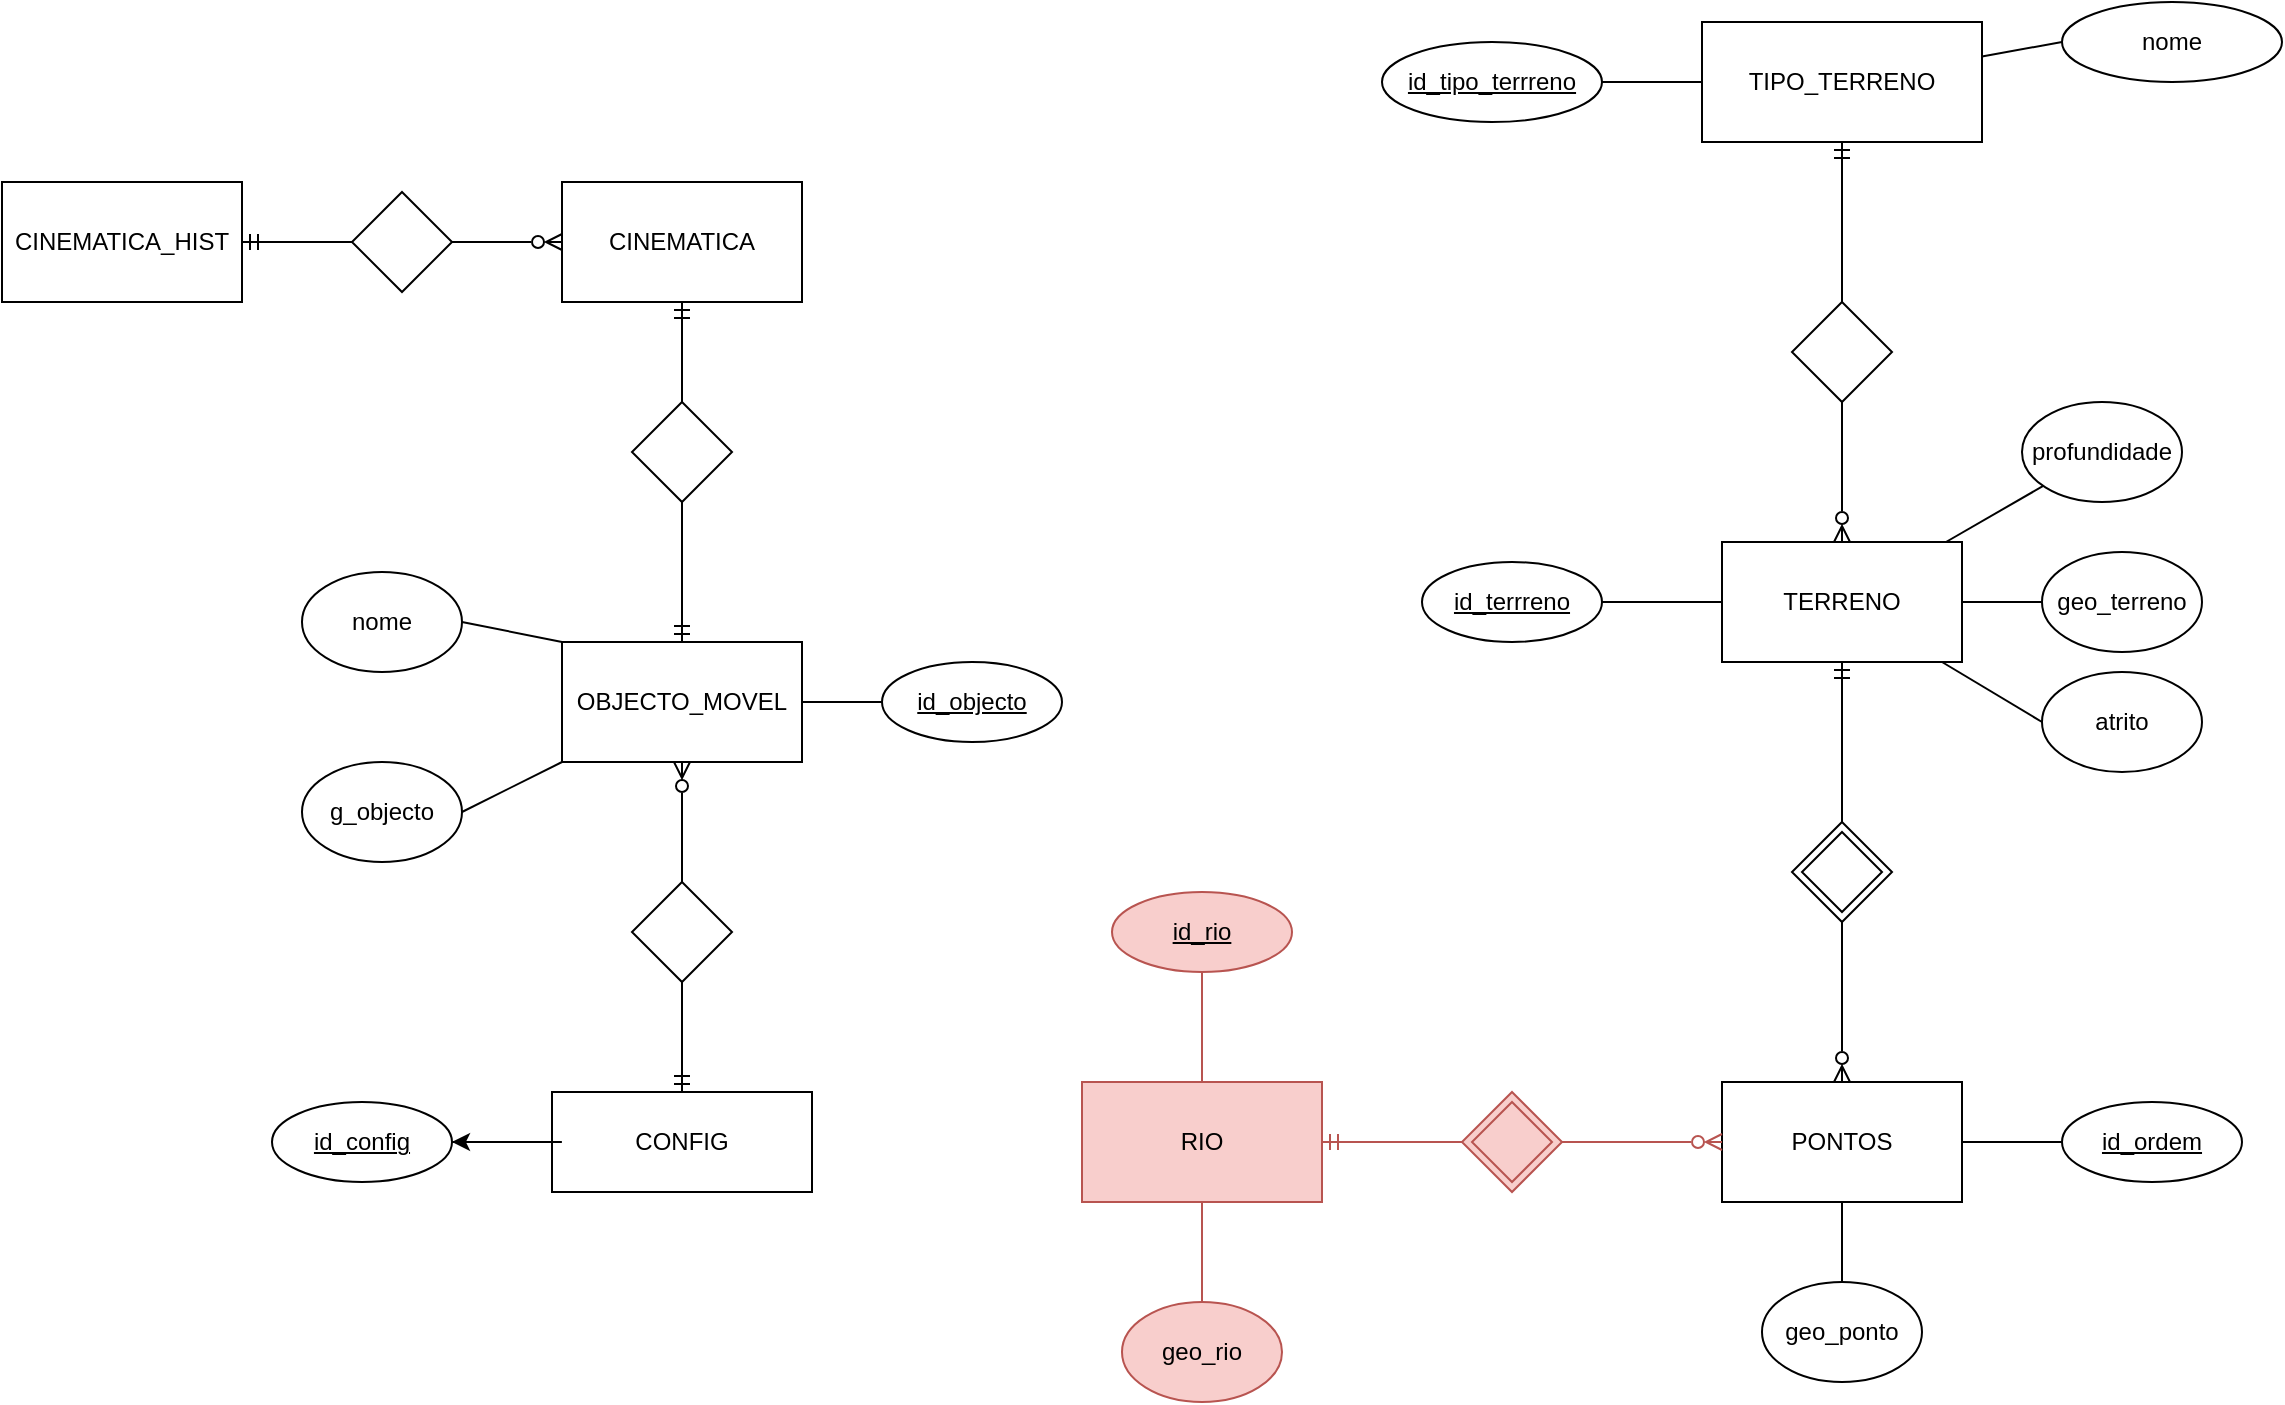 <mxfile>
    <diagram name="Page-1" id="2v0eUFLStaLlqNolDhwN">
        <mxGraphModel dx="2181" dy="2363" grid="1" gridSize="10" guides="1" tooltips="1" connect="1" arrows="1" fold="1" page="1" pageScale="1" pageWidth="850" pageHeight="1100" math="0" shadow="0">
            <root>
                <mxCell id="0"/>
                <mxCell id="1" parent="0"/>
                <mxCell id="6" style="edgeStyle=none;html=1;entryX=0;entryY=0.5;entryDx=0;entryDy=0;endArrow=none;endFill=0;" edge="1" parent="1" source="zYnJllNE2WcuCVmlU4Ud-1" target="5">
                    <mxGeometry relative="1" as="geometry"/>
                </mxCell>
                <mxCell id="8" style="edgeStyle=none;html=1;endArrow=none;endFill=0;" edge="1" parent="1" source="zYnJllNE2WcuCVmlU4Ud-1" target="7">
                    <mxGeometry relative="1" as="geometry"/>
                </mxCell>
                <mxCell id="zYnJllNE2WcuCVmlU4Ud-1" value="TERRENO" style="rounded=0;whiteSpace=wrap;html=1;" parent="1" vertex="1">
                    <mxGeometry x="210" y="-590" width="120" height="60" as="geometry"/>
                </mxCell>
                <mxCell id="zYnJllNE2WcuCVmlU4Ud-2" value="PONTOS" style="rounded=0;whiteSpace=wrap;html=1;" parent="1" vertex="1">
                    <mxGeometry x="210" y="-320" width="120" height="60" as="geometry"/>
                </mxCell>
                <mxCell id="zYnJllNE2WcuCVmlU4Ud-3" value="" style="rhombus;whiteSpace=wrap;html=1;" parent="1" vertex="1">
                    <mxGeometry x="245" y="-450" width="50" height="50" as="geometry"/>
                </mxCell>
                <mxCell id="zYnJllNE2WcuCVmlU4Ud-8" style="rounded=0;orthogonalLoop=1;jettySize=auto;html=1;endArrow=ERzeroToMany;endFill=0;entryX=0.5;entryY=0;entryDx=0;entryDy=0;exitX=0.5;exitY=1;exitDx=0;exitDy=0;" parent="1" source="zYnJllNE2WcuCVmlU4Ud-3" target="zYnJllNE2WcuCVmlU4Ud-2" edge="1">
                    <mxGeometry relative="1" as="geometry">
                        <mxPoint x="140" y="120" as="sourcePoint"/>
                        <mxPoint x="140" y="20" as="targetPoint"/>
                    </mxGeometry>
                </mxCell>
                <mxCell id="zYnJllNE2WcuCVmlU4Ud-9" style="rounded=0;orthogonalLoop=1;jettySize=auto;html=1;entryX=0.5;entryY=1;entryDx=0;entryDy=0;endArrow=ERmandOne;endFill=0;exitX=0.5;exitY=0;exitDx=0;exitDy=0;" parent="1" source="zYnJllNE2WcuCVmlU4Ud-3" target="zYnJllNE2WcuCVmlU4Ud-1" edge="1">
                    <mxGeometry relative="1" as="geometry">
                        <mxPoint x="50" y="-440" as="sourcePoint"/>
                        <mxPoint x="50" y="-360" as="targetPoint"/>
                    </mxGeometry>
                </mxCell>
                <mxCell id="zYnJllNE2WcuCVmlU4Ud-10" style="rounded=0;orthogonalLoop=1;jettySize=auto;html=1;endArrow=ERzeroToMany;endFill=0;entryX=0.5;entryY=0;entryDx=0;entryDy=0;exitX=0.5;exitY=1;exitDx=0;exitDy=0;" parent="1" source="zYnJllNE2WcuCVmlU4Ud-11" target="zYnJllNE2WcuCVmlU4Ud-1" edge="1">
                    <mxGeometry relative="1" as="geometry">
                        <mxPoint x="260" y="-640" as="sourcePoint"/>
                        <mxPoint x="89.38" y="-640" as="targetPoint"/>
                    </mxGeometry>
                </mxCell>
                <mxCell id="zYnJllNE2WcuCVmlU4Ud-11" value="" style="rhombus;whiteSpace=wrap;html=1;" parent="1" vertex="1">
                    <mxGeometry x="245" y="-710" width="50" height="50" as="geometry"/>
                </mxCell>
                <mxCell id="3" style="edgeStyle=none;html=1;entryX=0;entryY=0.5;entryDx=0;entryDy=0;endArrow=none;endFill=0;" edge="1" parent="1" source="zYnJllNE2WcuCVmlU4Ud-13" target="2">
                    <mxGeometry relative="1" as="geometry"/>
                </mxCell>
                <mxCell id="zYnJllNE2WcuCVmlU4Ud-13" value="TIPO_TERRENO" style="rounded=0;whiteSpace=wrap;html=1;" parent="1" vertex="1">
                    <mxGeometry x="200" y="-850" width="140" height="60" as="geometry"/>
                </mxCell>
                <mxCell id="zYnJllNE2WcuCVmlU4Ud-14" style="rounded=0;orthogonalLoop=1;jettySize=auto;html=1;endArrow=ERmandOne;endFill=0;exitX=0.5;exitY=0;exitDx=0;exitDy=0;" parent="1" source="zYnJllNE2WcuCVmlU4Ud-11" target="zYnJllNE2WcuCVmlU4Ud-13" edge="1">
                    <mxGeometry relative="1" as="geometry">
                        <mxPoint x="280" y="-410" as="sourcePoint"/>
                        <mxPoint x="280" y="-500" as="targetPoint"/>
                    </mxGeometry>
                </mxCell>
                <mxCell id="zYnJllNE2WcuCVmlU4Ud-15" value="" style="rhombus;whiteSpace=wrap;html=1;" parent="1" vertex="1">
                    <mxGeometry x="250" y="-445" width="40" height="40" as="geometry"/>
                </mxCell>
                <mxCell id="zYnJllNE2WcuCVmlU4Ud-16" value="RIO" style="rounded=0;whiteSpace=wrap;html=1;fillColor=#f8cecc;strokeColor=#b85450;" parent="1" vertex="1">
                    <mxGeometry x="-110" y="-320" width="120" height="60" as="geometry"/>
                </mxCell>
                <mxCell id="zYnJllNE2WcuCVmlU4Ud-59" value="" style="edgeStyle=orthogonalEdgeStyle;rounded=0;orthogonalLoop=1;jettySize=auto;html=1;" parent="1" source="zYnJllNE2WcuCVmlU4Ud-17" target="zYnJllNE2WcuCVmlU4Ud-57" edge="1">
                    <mxGeometry relative="1" as="geometry"/>
                </mxCell>
                <mxCell id="zYnJllNE2WcuCVmlU4Ud-17" value="CONFIG" style="rounded=0;whiteSpace=wrap;html=1;" parent="1" vertex="1">
                    <mxGeometry x="-375" y="-315" width="130" height="50" as="geometry"/>
                </mxCell>
                <mxCell id="zYnJllNE2WcuCVmlU4Ud-18" value="OBJECTO_MOVEL" style="rounded=0;whiteSpace=wrap;html=1;" parent="1" vertex="1">
                    <mxGeometry x="-370" y="-540" width="120" height="60" as="geometry"/>
                </mxCell>
                <mxCell id="zYnJllNE2WcuCVmlU4Ud-20" style="rounded=0;orthogonalLoop=1;jettySize=auto;html=1;entryX=1;entryY=0.5;entryDx=0;entryDy=0;endArrow=ERmandOne;endFill=0;fillColor=#f8cecc;strokeColor=#b85450;" parent="1" source="zYnJllNE2WcuCVmlU4Ud-22" target="zYnJllNE2WcuCVmlU4Ud-16" edge="1">
                    <mxGeometry relative="1" as="geometry">
                        <mxPoint x="80" y="-290" as="sourcePoint"/>
                        <mxPoint x="280" y="-520" as="targetPoint"/>
                    </mxGeometry>
                </mxCell>
                <mxCell id="zYnJllNE2WcuCVmlU4Ud-22" value="" style="rhombus;whiteSpace=wrap;html=1;fillColor=#f8cecc;strokeColor=#b85450;" parent="1" vertex="1">
                    <mxGeometry x="80" y="-315" width="50" height="50" as="geometry"/>
                </mxCell>
                <mxCell id="zYnJllNE2WcuCVmlU4Ud-24" style="rounded=0;orthogonalLoop=1;jettySize=auto;html=1;endArrow=ERzeroToMany;endFill=0;entryX=0;entryY=0.5;entryDx=0;entryDy=0;exitX=1;exitY=0.5;exitDx=0;exitDy=0;fillColor=#f8cecc;strokeColor=#b85450;" parent="1" source="zYnJllNE2WcuCVmlU4Ud-22" target="zYnJllNE2WcuCVmlU4Ud-2" edge="1">
                    <mxGeometry relative="1" as="geometry">
                        <mxPoint x="280" y="-390" as="sourcePoint"/>
                        <mxPoint x="280" y="-310" as="targetPoint"/>
                    </mxGeometry>
                </mxCell>
                <mxCell id="zYnJllNE2WcuCVmlU4Ud-26" value="" style="rhombus;whiteSpace=wrap;html=1;fillColor=#f8cecc;strokeColor=#b85450;" parent="1" vertex="1">
                    <mxGeometry x="85" y="-310" width="40" height="40" as="geometry"/>
                </mxCell>
                <mxCell id="zYnJllNE2WcuCVmlU4Ud-27" value="" style="rhombus;whiteSpace=wrap;html=1;" parent="1" vertex="1">
                    <mxGeometry x="-335" y="-420" width="50" height="50" as="geometry"/>
                </mxCell>
                <mxCell id="zYnJllNE2WcuCVmlU4Ud-28" style="rounded=0;orthogonalLoop=1;jettySize=auto;html=1;endArrow=ERmandOne;endFill=0;" parent="1" source="zYnJllNE2WcuCVmlU4Ud-27" target="zYnJllNE2WcuCVmlU4Ud-17" edge="1">
                    <mxGeometry relative="1" as="geometry">
                        <mxPoint x="-171.25" y="-390" as="sourcePoint"/>
                        <mxPoint x="-310" y="-500" as="targetPoint"/>
                    </mxGeometry>
                </mxCell>
                <mxCell id="zYnJllNE2WcuCVmlU4Ud-29" style="rounded=0;orthogonalLoop=1;jettySize=auto;html=1;endArrow=ERzeroToMany;endFill=0;entryX=0.5;entryY=1;entryDx=0;entryDy=0;exitX=0.5;exitY=0;exitDx=0;exitDy=0;" parent="1" source="zYnJllNE2WcuCVmlU4Ud-27" target="zYnJllNE2WcuCVmlU4Ud-18" edge="1">
                    <mxGeometry relative="1" as="geometry">
                        <mxPoint x="280" y="-650" as="sourcePoint"/>
                        <mxPoint x="280" y="-580" as="targetPoint"/>
                    </mxGeometry>
                </mxCell>
                <mxCell id="zYnJllNE2WcuCVmlU4Ud-30" value="CINEMATICA" style="rounded=0;whiteSpace=wrap;html=1;" parent="1" vertex="1">
                    <mxGeometry x="-370" y="-770" width="120" height="60" as="geometry"/>
                </mxCell>
                <mxCell id="zYnJllNE2WcuCVmlU4Ud-31" value="CINEMATICA_HIST" style="rounded=0;whiteSpace=wrap;html=1;" parent="1" vertex="1">
                    <mxGeometry x="-650" y="-770" width="120" height="60" as="geometry"/>
                </mxCell>
                <mxCell id="zYnJllNE2WcuCVmlU4Ud-33" value="" style="rhombus;whiteSpace=wrap;html=1;" parent="1" vertex="1">
                    <mxGeometry x="-335" y="-660" width="50" height="50" as="geometry"/>
                </mxCell>
                <mxCell id="zYnJllNE2WcuCVmlU4Ud-34" value="" style="rhombus;whiteSpace=wrap;html=1;" parent="1" vertex="1">
                    <mxGeometry x="-475" y="-765" width="50" height="50" as="geometry"/>
                </mxCell>
                <mxCell id="zYnJllNE2WcuCVmlU4Ud-35" style="rounded=0;orthogonalLoop=1;jettySize=auto;html=1;endArrow=ERmandOne;endFill=0;exitX=0.5;exitY=1;exitDx=0;exitDy=0;entryX=0.5;entryY=0;entryDx=0;entryDy=0;" parent="1" source="zYnJllNE2WcuCVmlU4Ud-33" target="zYnJllNE2WcuCVmlU4Ud-18" edge="1">
                    <mxGeometry relative="1" as="geometry">
                        <mxPoint x="-170" y="-630" as="sourcePoint"/>
                        <mxPoint x="-170" y="-575" as="targetPoint"/>
                    </mxGeometry>
                </mxCell>
                <mxCell id="zYnJllNE2WcuCVmlU4Ud-36" style="rounded=0;orthogonalLoop=1;jettySize=auto;html=1;endArrow=ERmandOne;endFill=0;exitX=0.5;exitY=0;exitDx=0;exitDy=0;entryX=0.5;entryY=1;entryDx=0;entryDy=0;" parent="1" source="zYnJllNE2WcuCVmlU4Ud-33" target="zYnJllNE2WcuCVmlU4Ud-30" edge="1">
                    <mxGeometry relative="1" as="geometry">
                        <mxPoint x="-300" y="-600" as="sourcePoint"/>
                        <mxPoint x="-300" y="-550" as="targetPoint"/>
                    </mxGeometry>
                </mxCell>
                <mxCell id="zYnJllNE2WcuCVmlU4Ud-37" style="rounded=0;orthogonalLoop=1;jettySize=auto;html=1;endArrow=ERzeroToMany;endFill=0;entryX=0;entryY=0.5;entryDx=0;entryDy=0;exitX=1;exitY=0.5;exitDx=0;exitDy=0;" parent="1" source="zYnJllNE2WcuCVmlU4Ud-34" target="zYnJllNE2WcuCVmlU4Ud-30" edge="1">
                    <mxGeometry relative="1" as="geometry">
                        <mxPoint x="-470" y="-640" as="sourcePoint"/>
                        <mxPoint x="-470" y="-570" as="targetPoint"/>
                    </mxGeometry>
                </mxCell>
                <mxCell id="zYnJllNE2WcuCVmlU4Ud-38" style="rounded=0;orthogonalLoop=1;jettySize=auto;html=1;endArrow=ERmandOne;endFill=0;exitX=0;exitY=0.5;exitDx=0;exitDy=0;entryX=1;entryY=0.5;entryDx=0;entryDy=0;" parent="1" source="zYnJllNE2WcuCVmlU4Ud-34" target="zYnJllNE2WcuCVmlU4Ud-31" edge="1">
                    <mxGeometry relative="1" as="geometry">
                        <mxPoint x="-300" y="-650" as="sourcePoint"/>
                        <mxPoint x="-300" y="-700" as="targetPoint"/>
                    </mxGeometry>
                </mxCell>
                <mxCell id="zYnJllNE2WcuCVmlU4Ud-39" value="&lt;u&gt;id_tipo_terrreno&lt;/u&gt;" style="ellipse;whiteSpace=wrap;html=1;" parent="1" vertex="1">
                    <mxGeometry x="40" y="-840" width="110" height="40" as="geometry"/>
                </mxCell>
                <mxCell id="zYnJllNE2WcuCVmlU4Ud-40" style="rounded=0;orthogonalLoop=1;jettySize=auto;html=1;entryX=0;entryY=0.5;entryDx=0;entryDy=0;endArrow=none;endFill=0;exitX=1;exitY=0.5;exitDx=0;exitDy=0;" parent="1" source="zYnJllNE2WcuCVmlU4Ud-39" target="zYnJllNE2WcuCVmlU4Ud-13" edge="1">
                    <mxGeometry relative="1" as="geometry">
                        <mxPoint x="-266" y="-74" as="sourcePoint"/>
                        <mxPoint x="-210" y="-40" as="targetPoint"/>
                    </mxGeometry>
                </mxCell>
                <mxCell id="zYnJllNE2WcuCVmlU4Ud-41" value="&lt;u&gt;id_terrreno&lt;/u&gt;" style="ellipse;whiteSpace=wrap;html=1;" parent="1" vertex="1">
                    <mxGeometry x="60" y="-580" width="90" height="40" as="geometry"/>
                </mxCell>
                <mxCell id="zYnJllNE2WcuCVmlU4Ud-42" style="rounded=0;orthogonalLoop=1;jettySize=auto;html=1;entryX=0;entryY=0.5;entryDx=0;entryDy=0;endArrow=none;endFill=0;exitX=1;exitY=0.5;exitDx=0;exitDy=0;" parent="1" source="zYnJllNE2WcuCVmlU4Ud-41" target="zYnJllNE2WcuCVmlU4Ud-1" edge="1">
                    <mxGeometry relative="1" as="geometry">
                        <mxPoint x="160" y="-810" as="sourcePoint"/>
                        <mxPoint x="210" y="-810" as="targetPoint"/>
                    </mxGeometry>
                </mxCell>
                <mxCell id="zYnJllNE2WcuCVmlU4Ud-43" value="geo_terreno" style="ellipse;whiteSpace=wrap;html=1;" parent="1" vertex="1">
                    <mxGeometry x="370" y="-585" width="80" height="50" as="geometry"/>
                </mxCell>
                <mxCell id="zYnJllNE2WcuCVmlU4Ud-44" style="rounded=0;orthogonalLoop=1;jettySize=auto;html=1;entryX=1;entryY=0.5;entryDx=0;entryDy=0;endArrow=none;endFill=0;exitX=0;exitY=0.5;exitDx=0;exitDy=0;" parent="1" source="zYnJllNE2WcuCVmlU4Ud-43" target="zYnJllNE2WcuCVmlU4Ud-1" edge="1">
                    <mxGeometry relative="1" as="geometry">
                        <mxPoint x="160" y="-550" as="sourcePoint"/>
                        <mxPoint x="220" y="-550" as="targetPoint"/>
                    </mxGeometry>
                </mxCell>
                <mxCell id="zYnJllNE2WcuCVmlU4Ud-45" value="&lt;u&gt;id_ordem&lt;/u&gt;" style="ellipse;whiteSpace=wrap;html=1;" parent="1" vertex="1">
                    <mxGeometry x="380" y="-310" width="90" height="40" as="geometry"/>
                </mxCell>
                <mxCell id="zYnJllNE2WcuCVmlU4Ud-46" style="rounded=0;orthogonalLoop=1;jettySize=auto;html=1;endArrow=none;endFill=0;exitX=1;exitY=0.5;exitDx=0;exitDy=0;entryX=0;entryY=0.5;entryDx=0;entryDy=0;" parent="1" source="zYnJllNE2WcuCVmlU4Ud-2" target="zYnJllNE2WcuCVmlU4Ud-45" edge="1">
                    <mxGeometry relative="1" as="geometry">
                        <mxPoint x="380" y="-550" as="sourcePoint"/>
                        <mxPoint x="380" y="-410" as="targetPoint"/>
                    </mxGeometry>
                </mxCell>
                <mxCell id="zYnJllNE2WcuCVmlU4Ud-48" value="geo_ponto" style="ellipse;whiteSpace=wrap;html=1;" parent="1" vertex="1">
                    <mxGeometry x="230" y="-220" width="80" height="50" as="geometry"/>
                </mxCell>
                <mxCell id="zYnJllNE2WcuCVmlU4Ud-49" style="rounded=0;orthogonalLoop=1;jettySize=auto;html=1;entryX=0.5;entryY=1;entryDx=0;entryDy=0;endArrow=none;endFill=0;" parent="1" source="zYnJllNE2WcuCVmlU4Ud-48" target="zYnJllNE2WcuCVmlU4Ud-2" edge="1">
                    <mxGeometry relative="1" as="geometry">
                        <mxPoint x="380" y="-550" as="sourcePoint"/>
                        <mxPoint x="340" y="-550" as="targetPoint"/>
                    </mxGeometry>
                </mxCell>
                <mxCell id="zYnJllNE2WcuCVmlU4Ud-50" value="&lt;u&gt;id_rio&lt;/u&gt;" style="ellipse;whiteSpace=wrap;html=1;fillColor=#f8cecc;strokeColor=#b85450;" parent="1" vertex="1">
                    <mxGeometry x="-95" y="-415" width="90" height="40" as="geometry"/>
                </mxCell>
                <mxCell id="zYnJllNE2WcuCVmlU4Ud-51" style="rounded=0;orthogonalLoop=1;jettySize=auto;html=1;entryX=0.5;entryY=0;entryDx=0;entryDy=0;endArrow=none;endFill=0;exitX=0.5;exitY=1;exitDx=0;exitDy=0;fillColor=#f8cecc;strokeColor=#b85450;" parent="1" source="zYnJllNE2WcuCVmlU4Ud-50" target="zYnJllNE2WcuCVmlU4Ud-16" edge="1">
                    <mxGeometry relative="1" as="geometry">
                        <mxPoint x="-50" y="-370" as="sourcePoint"/>
                        <mxPoint x="220" y="-550" as="targetPoint"/>
                    </mxGeometry>
                </mxCell>
                <mxCell id="zYnJllNE2WcuCVmlU4Ud-52" value="geo_rio" style="ellipse;whiteSpace=wrap;html=1;fillColor=#f8cecc;strokeColor=#b85450;" parent="1" vertex="1">
                    <mxGeometry x="-90" y="-210" width="80" height="50" as="geometry"/>
                </mxCell>
                <mxCell id="zYnJllNE2WcuCVmlU4Ud-54" style="rounded=0;orthogonalLoop=1;jettySize=auto;html=1;entryX=0.5;entryY=1;entryDx=0;entryDy=0;endArrow=none;endFill=0;exitX=0.5;exitY=0;exitDx=0;exitDy=0;fillColor=#f8cecc;strokeColor=#b85450;" parent="1" source="zYnJllNE2WcuCVmlU4Ud-52" target="zYnJllNE2WcuCVmlU4Ud-16" edge="1">
                    <mxGeometry relative="1" as="geometry">
                        <mxPoint x="-40" y="-365" as="sourcePoint"/>
                        <mxPoint x="-40" y="-310" as="targetPoint"/>
                    </mxGeometry>
                </mxCell>
                <mxCell id="zYnJllNE2WcuCVmlU4Ud-55" value="&lt;u&gt;id_objecto&lt;/u&gt;" style="ellipse;whiteSpace=wrap;html=1;" parent="1" vertex="1">
                    <mxGeometry x="-210" y="-530" width="90" height="40" as="geometry"/>
                </mxCell>
                <mxCell id="zYnJllNE2WcuCVmlU4Ud-56" style="rounded=0;orthogonalLoop=1;jettySize=auto;html=1;entryX=1;entryY=0.5;entryDx=0;entryDy=0;endArrow=none;endFill=0;exitX=0;exitY=0.5;exitDx=0;exitDy=0;" parent="1" source="zYnJllNE2WcuCVmlU4Ud-55" target="zYnJllNE2WcuCVmlU4Ud-18" edge="1">
                    <mxGeometry relative="1" as="geometry">
                        <mxPoint x="160" y="-550" as="sourcePoint"/>
                        <mxPoint x="220" y="-550" as="targetPoint"/>
                    </mxGeometry>
                </mxCell>
                <mxCell id="zYnJllNE2WcuCVmlU4Ud-57" value="&lt;u&gt;id_config&lt;/u&gt;" style="ellipse;whiteSpace=wrap;html=1;" parent="1" vertex="1">
                    <mxGeometry x="-515" y="-310" width="90" height="40" as="geometry"/>
                </mxCell>
                <mxCell id="zYnJllNE2WcuCVmlU4Ud-58" style="rounded=0;orthogonalLoop=1;jettySize=auto;html=1;entryX=1;entryY=0.5;entryDx=0;entryDy=0;endArrow=none;endFill=0;exitX=0.038;exitY=0.5;exitDx=0;exitDy=0;exitPerimeter=0;" parent="1" source="zYnJllNE2WcuCVmlU4Ud-17" target="zYnJllNE2WcuCVmlU4Ud-57" edge="1">
                    <mxGeometry relative="1" as="geometry">
                        <mxPoint x="-380" y="-290" as="sourcePoint"/>
                        <mxPoint x="-240" y="-500" as="targetPoint"/>
                    </mxGeometry>
                </mxCell>
                <mxCell id="zYnJllNE2WcuCVmlU4Ud-60" value="nome" style="ellipse;whiteSpace=wrap;html=1;" parent="1" vertex="1">
                    <mxGeometry x="-500" y="-575" width="80" height="50" as="geometry"/>
                </mxCell>
                <mxCell id="zYnJllNE2WcuCVmlU4Ud-61" style="rounded=0;orthogonalLoop=1;jettySize=auto;html=1;entryX=1;entryY=0.5;entryDx=0;entryDy=0;endArrow=none;endFill=0;exitX=0;exitY=0;exitDx=0;exitDy=0;" parent="1" source="zYnJllNE2WcuCVmlU4Ud-18" target="zYnJllNE2WcuCVmlU4Ud-60" edge="1">
                    <mxGeometry relative="1" as="geometry">
                        <mxPoint x="-200" y="-500" as="sourcePoint"/>
                        <mxPoint x="-240" y="-500" as="targetPoint"/>
                    </mxGeometry>
                </mxCell>
                <mxCell id="zYnJllNE2WcuCVmlU4Ud-62" value="g_objecto" style="ellipse;whiteSpace=wrap;html=1;" parent="1" vertex="1">
                    <mxGeometry x="-500" y="-480" width="80" height="50" as="geometry"/>
                </mxCell>
                <mxCell id="zYnJllNE2WcuCVmlU4Ud-63" style="rounded=0;orthogonalLoop=1;jettySize=auto;html=1;entryX=1;entryY=0.5;entryDx=0;entryDy=0;endArrow=none;endFill=0;exitX=0;exitY=1;exitDx=0;exitDy=0;" parent="1" source="zYnJllNE2WcuCVmlU4Ud-18" target="zYnJllNE2WcuCVmlU4Ud-62" edge="1">
                    <mxGeometry relative="1" as="geometry">
                        <mxPoint x="-360" y="-500" as="sourcePoint"/>
                        <mxPoint x="-410" y="-540" as="targetPoint"/>
                    </mxGeometry>
                </mxCell>
                <mxCell id="2" value="nome" style="ellipse;whiteSpace=wrap;html=1;" vertex="1" parent="1">
                    <mxGeometry x="380" y="-860" width="110" height="40" as="geometry"/>
                </mxCell>
                <mxCell id="5" value="atrito" style="ellipse;whiteSpace=wrap;html=1;" vertex="1" parent="1">
                    <mxGeometry x="370" y="-525" width="80" height="50" as="geometry"/>
                </mxCell>
                <mxCell id="7" value="profundidade" style="ellipse;whiteSpace=wrap;html=1;" vertex="1" parent="1">
                    <mxGeometry x="360" y="-660" width="80" height="50" as="geometry"/>
                </mxCell>
            </root>
        </mxGraphModel>
    </diagram>
</mxfile>